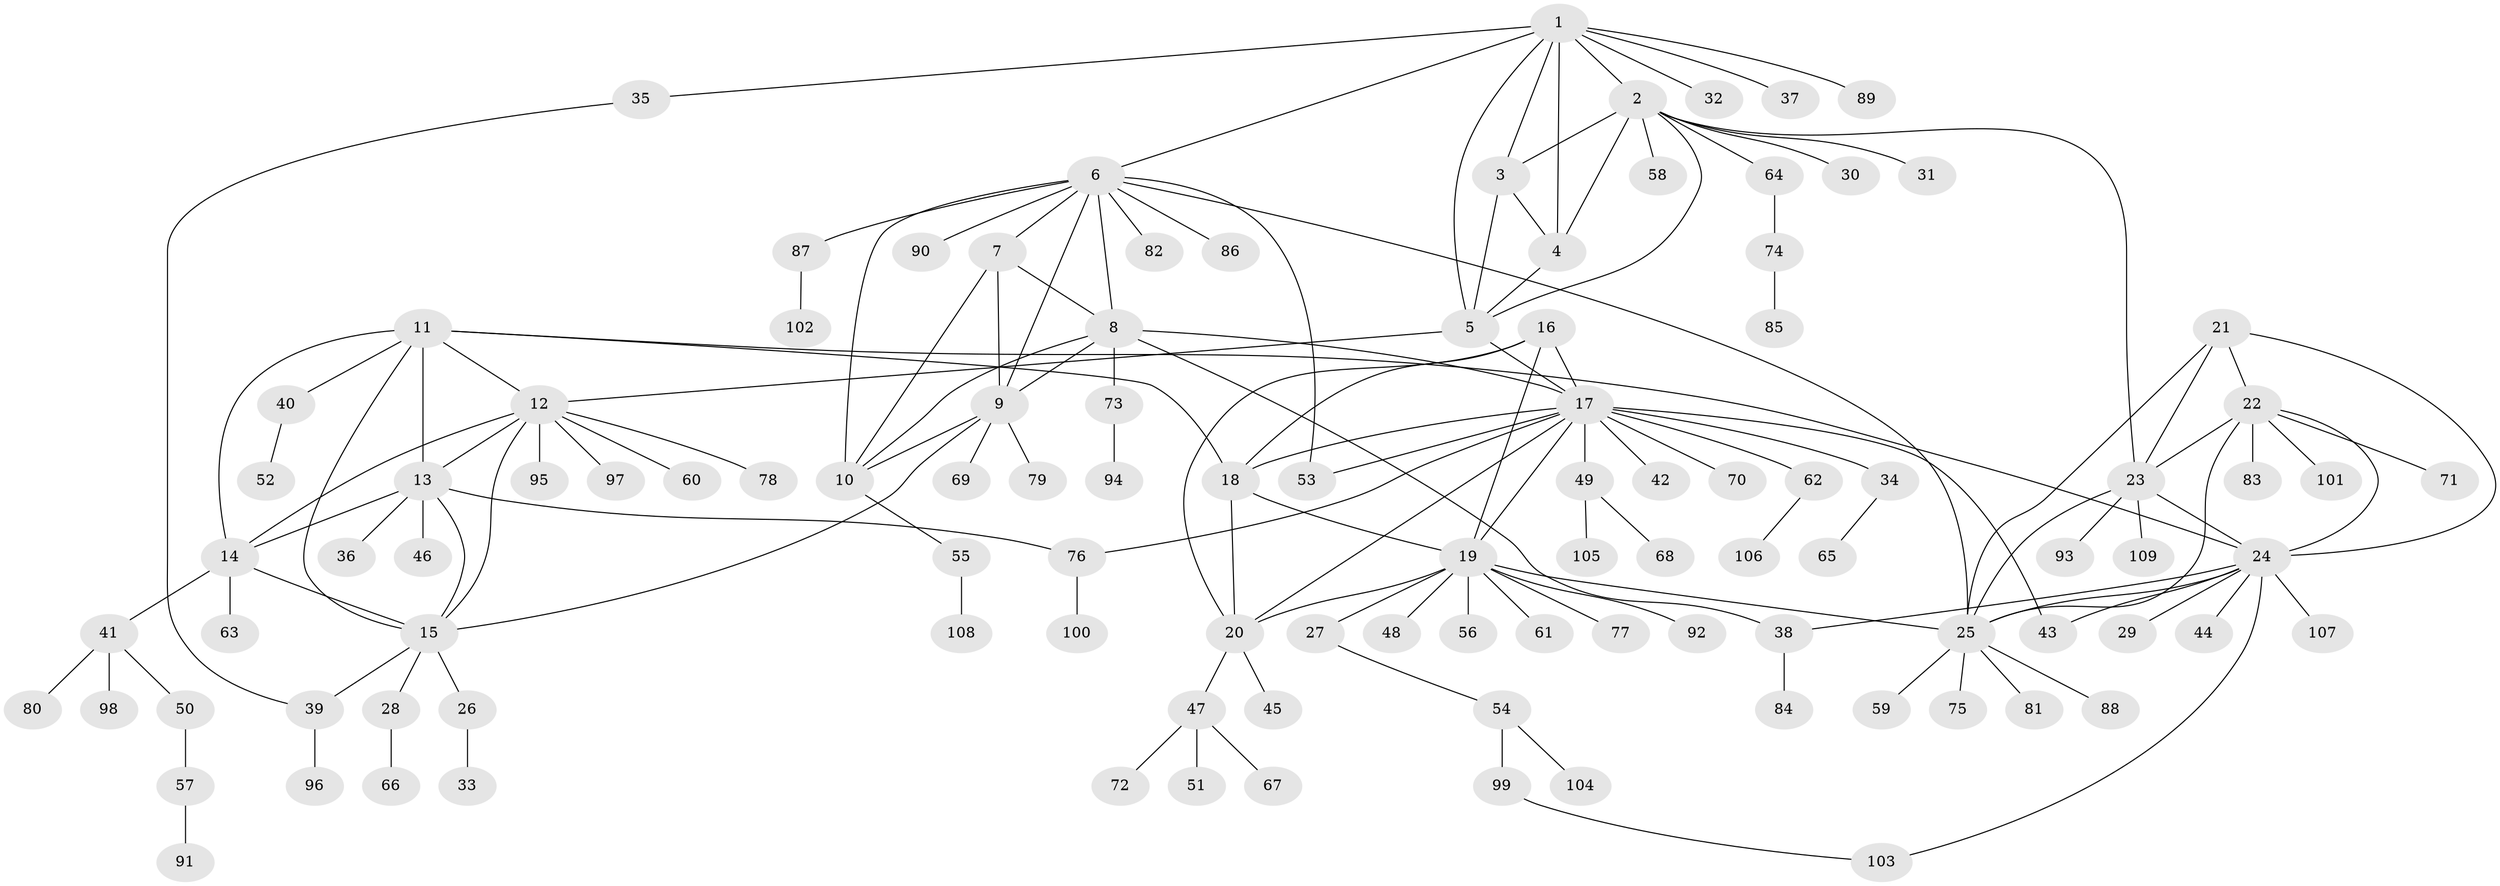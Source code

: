 // Generated by graph-tools (version 1.1) at 2025/26/03/09/25 03:26:38]
// undirected, 109 vertices, 150 edges
graph export_dot {
graph [start="1"]
  node [color=gray90,style=filled];
  1;
  2;
  3;
  4;
  5;
  6;
  7;
  8;
  9;
  10;
  11;
  12;
  13;
  14;
  15;
  16;
  17;
  18;
  19;
  20;
  21;
  22;
  23;
  24;
  25;
  26;
  27;
  28;
  29;
  30;
  31;
  32;
  33;
  34;
  35;
  36;
  37;
  38;
  39;
  40;
  41;
  42;
  43;
  44;
  45;
  46;
  47;
  48;
  49;
  50;
  51;
  52;
  53;
  54;
  55;
  56;
  57;
  58;
  59;
  60;
  61;
  62;
  63;
  64;
  65;
  66;
  67;
  68;
  69;
  70;
  71;
  72;
  73;
  74;
  75;
  76;
  77;
  78;
  79;
  80;
  81;
  82;
  83;
  84;
  85;
  86;
  87;
  88;
  89;
  90;
  91;
  92;
  93;
  94;
  95;
  96;
  97;
  98;
  99;
  100;
  101;
  102;
  103;
  104;
  105;
  106;
  107;
  108;
  109;
  1 -- 2;
  1 -- 3;
  1 -- 4;
  1 -- 5;
  1 -- 6;
  1 -- 32;
  1 -- 35;
  1 -- 37;
  1 -- 89;
  2 -- 3;
  2 -- 4;
  2 -- 5;
  2 -- 23;
  2 -- 30;
  2 -- 31;
  2 -- 58;
  2 -- 64;
  3 -- 4;
  3 -- 5;
  4 -- 5;
  5 -- 12;
  5 -- 17;
  6 -- 7;
  6 -- 8;
  6 -- 9;
  6 -- 10;
  6 -- 25;
  6 -- 53;
  6 -- 82;
  6 -- 86;
  6 -- 87;
  6 -- 90;
  7 -- 8;
  7 -- 9;
  7 -- 10;
  8 -- 9;
  8 -- 10;
  8 -- 17;
  8 -- 38;
  8 -- 73;
  9 -- 10;
  9 -- 15;
  9 -- 69;
  9 -- 79;
  10 -- 55;
  11 -- 12;
  11 -- 13;
  11 -- 14;
  11 -- 15;
  11 -- 18;
  11 -- 24;
  11 -- 40;
  12 -- 13;
  12 -- 14;
  12 -- 15;
  12 -- 60;
  12 -- 78;
  12 -- 95;
  12 -- 97;
  13 -- 14;
  13 -- 15;
  13 -- 36;
  13 -- 46;
  13 -- 76;
  14 -- 15;
  14 -- 41;
  14 -- 63;
  15 -- 26;
  15 -- 28;
  15 -- 39;
  16 -- 17;
  16 -- 18;
  16 -- 19;
  16 -- 20;
  17 -- 18;
  17 -- 19;
  17 -- 20;
  17 -- 34;
  17 -- 42;
  17 -- 43;
  17 -- 49;
  17 -- 53;
  17 -- 62;
  17 -- 70;
  17 -- 76;
  18 -- 19;
  18 -- 20;
  19 -- 20;
  19 -- 25;
  19 -- 27;
  19 -- 48;
  19 -- 56;
  19 -- 61;
  19 -- 77;
  19 -- 92;
  20 -- 45;
  20 -- 47;
  21 -- 22;
  21 -- 23;
  21 -- 24;
  21 -- 25;
  22 -- 23;
  22 -- 24;
  22 -- 25;
  22 -- 71;
  22 -- 83;
  22 -- 101;
  23 -- 24;
  23 -- 25;
  23 -- 93;
  23 -- 109;
  24 -- 25;
  24 -- 29;
  24 -- 38;
  24 -- 43;
  24 -- 44;
  24 -- 103;
  24 -- 107;
  25 -- 59;
  25 -- 75;
  25 -- 81;
  25 -- 88;
  26 -- 33;
  27 -- 54;
  28 -- 66;
  34 -- 65;
  35 -- 39;
  38 -- 84;
  39 -- 96;
  40 -- 52;
  41 -- 50;
  41 -- 80;
  41 -- 98;
  47 -- 51;
  47 -- 67;
  47 -- 72;
  49 -- 68;
  49 -- 105;
  50 -- 57;
  54 -- 99;
  54 -- 104;
  55 -- 108;
  57 -- 91;
  62 -- 106;
  64 -- 74;
  73 -- 94;
  74 -- 85;
  76 -- 100;
  87 -- 102;
  99 -- 103;
}
